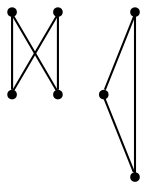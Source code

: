 graph {
  node [shape=point,comment="{\"directed\":false,\"doi\":\"10.1007/11618058_38\",\"figure\":\"6\"}"]

  v0 [pos="1004.562906522529,536.5771339053199"]
  v1 [pos="1077.0138762718025,536.57713390532"]
  v2 [pos="984.4341706031977,486.5771339053199"]
  v3 [pos="936.6752589026163,626.7021542503721"]
  v4 [pos="737.8257857921511,502.20213390532"]
  v5 [pos="872.5383312136628,502.2021339053199"]
  v6 [pos="701.006456667878,612.328120640346"]

  v0 -- v1 [id="-1",pos="1004.562906522529,536.5771339053199 1077.0138762718025,536.57713390532 1077.0138762718025,536.57713390532 1077.0138762718025,536.57713390532"]
  v6 -- v5 [id="-2",pos="701.006456667878,612.328120640346 872.5383312136628,502.2021339053199 872.5383312136628,502.2021339053199 872.5383312136628,502.2021339053199"]
  v6 -- v4 [id="-3",pos="701.006456667878,612.328120640346 737.8257857921511,502.20213390532 737.8257857921511,502.20213390532 737.8257857921511,502.20213390532"]
  v0 -- v2 [id="-4",pos="1004.562906522529,536.5771339053199 984.4341706031977,486.5771339053199 984.4341706031977,486.5771339053199 984.4341706031977,486.5771339053199"]
  v4 -- v5 [id="-5",pos="737.8257857921511,502.20213390532 872.5383312136628,502.2021339053199 872.5383312136628,502.2021339053199 872.5383312136628,502.2021339053199"]
  v3 -- v1 [id="-7",pos="936.6752589026163,626.7021542503721 1077.0138762718025,536.57713390532 1077.0138762718025,536.57713390532 1077.0138762718025,536.57713390532"]
  v3 -- v2 [id="-8",pos="936.6752589026163,626.7021542503721 984.4341706031977,486.5771339053199 984.4341706031977,486.5771339053199 984.4341706031977,486.5771339053199"]
}